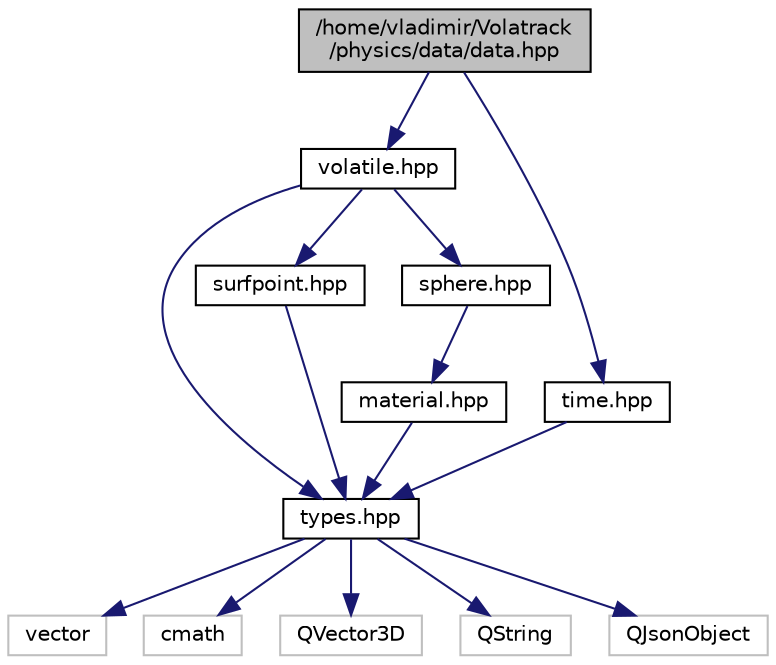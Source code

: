 digraph "/home/vladimir/Volatrack/physics/data/data.hpp"
{
 // LATEX_PDF_SIZE
  edge [fontname="Helvetica",fontsize="10",labelfontname="Helvetica",labelfontsize="10"];
  node [fontname="Helvetica",fontsize="10",shape=record];
  Node1 [label="/home/vladimir/Volatrack\l/physics/data/data.hpp",height=0.2,width=0.4,color="black", fillcolor="grey75", style="filled", fontcolor="black",tooltip=" "];
  Node1 -> Node2 [color="midnightblue",fontsize="10",style="solid"];
  Node2 [label="volatile.hpp",height=0.2,width=0.4,color="black", fillcolor="white", style="filled",URL="$volatile_8hpp.html",tooltip=" "];
  Node2 -> Node3 [color="midnightblue",fontsize="10",style="solid"];
  Node3 [label="types.hpp",height=0.2,width=0.4,color="black", fillcolor="white", style="filled",URL="$types_8hpp.html",tooltip=" "];
  Node3 -> Node4 [color="midnightblue",fontsize="10",style="solid"];
  Node4 [label="vector",height=0.2,width=0.4,color="grey75", fillcolor="white", style="filled",tooltip=" "];
  Node3 -> Node5 [color="midnightblue",fontsize="10",style="solid"];
  Node5 [label="cmath",height=0.2,width=0.4,color="grey75", fillcolor="white", style="filled",tooltip=" "];
  Node3 -> Node6 [color="midnightblue",fontsize="10",style="solid"];
  Node6 [label="QVector3D",height=0.2,width=0.4,color="grey75", fillcolor="white", style="filled",tooltip=" "];
  Node3 -> Node7 [color="midnightblue",fontsize="10",style="solid"];
  Node7 [label="QString",height=0.2,width=0.4,color="grey75", fillcolor="white", style="filled",tooltip=" "];
  Node3 -> Node8 [color="midnightblue",fontsize="10",style="solid"];
  Node8 [label="QJsonObject",height=0.2,width=0.4,color="grey75", fillcolor="white", style="filled",tooltip=" "];
  Node2 -> Node9 [color="midnightblue",fontsize="10",style="solid"];
  Node9 [label="surfpoint.hpp",height=0.2,width=0.4,color="black", fillcolor="white", style="filled",URL="$surfpoint_8hpp.html",tooltip=" "];
  Node9 -> Node3 [color="midnightblue",fontsize="10",style="solid"];
  Node2 -> Node10 [color="midnightblue",fontsize="10",style="solid"];
  Node10 [label="sphere.hpp",height=0.2,width=0.4,color="black", fillcolor="white", style="filled",URL="$sphere_8hpp.html",tooltip=" "];
  Node10 -> Node11 [color="midnightblue",fontsize="10",style="solid"];
  Node11 [label="material.hpp",height=0.2,width=0.4,color="black", fillcolor="white", style="filled",URL="$material_8hpp.html",tooltip=" "];
  Node11 -> Node3 [color="midnightblue",fontsize="10",style="solid"];
  Node1 -> Node12 [color="midnightblue",fontsize="10",style="solid"];
  Node12 [label="time.hpp",height=0.2,width=0.4,color="black", fillcolor="white", style="filled",URL="$time_8hpp.html",tooltip=" "];
  Node12 -> Node3 [color="midnightblue",fontsize="10",style="solid"];
}
